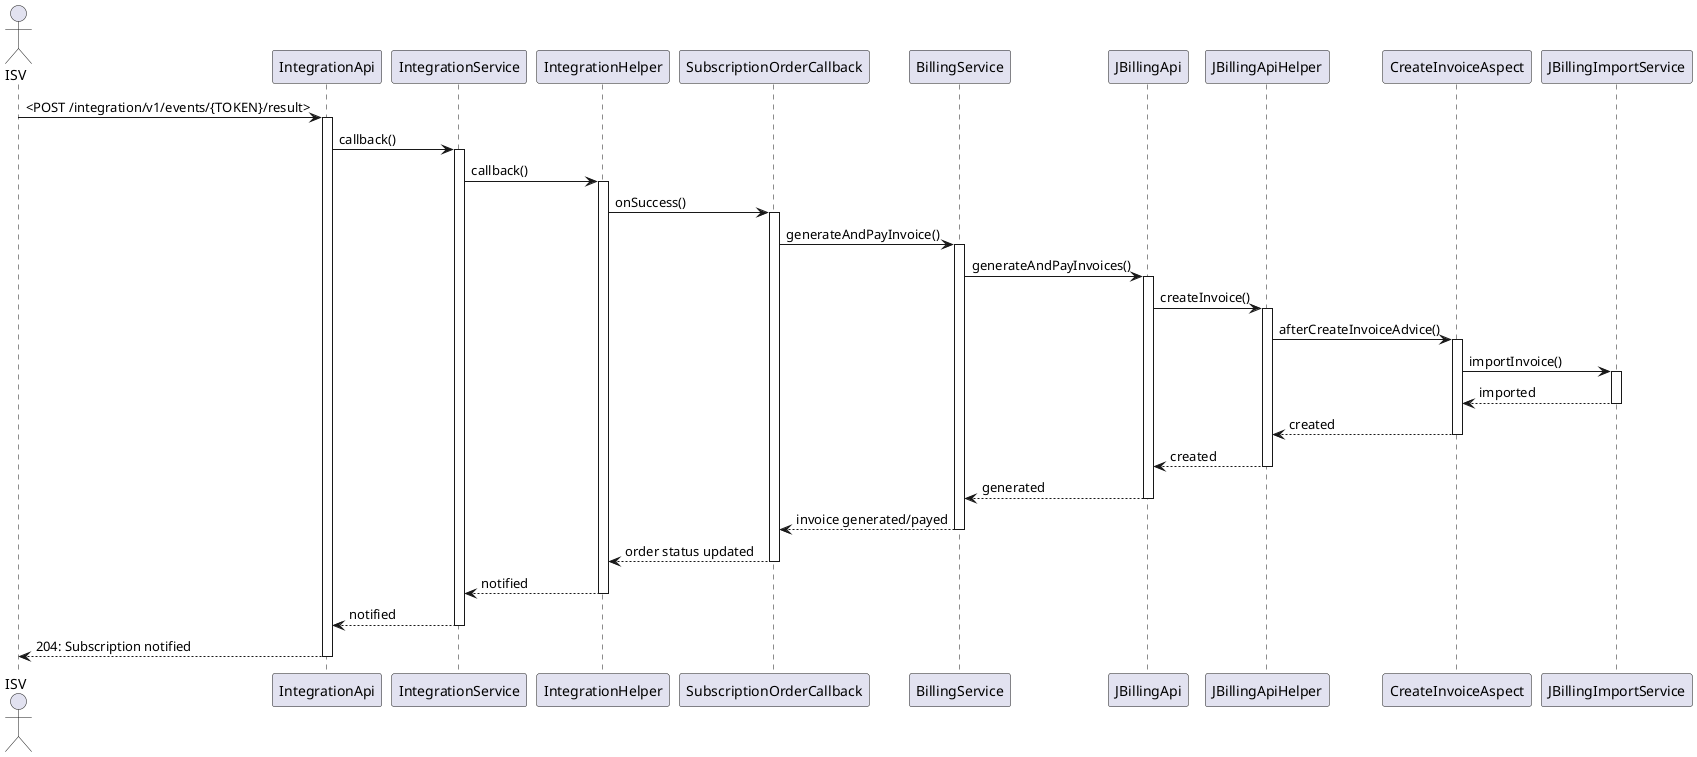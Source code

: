 @startuml
actor ISV
ISV -> IntegrationApi : <POST /integration/v1/events/{TOKEN}/result>
activate IntegrationApi
IntegrationApi -> IntegrationService : callback()
activate IntegrationService
IntegrationService -> IntegrationHelper : callback()
activate IntegrationHelper
IntegrationHelper -> SubscriptionOrderCallback : onSuccess()
activate SubscriptionOrderCallback
SubscriptionOrderCallback -> BillingService : generateAndPayInvoice()
activate BillingService
BillingService -> JBillingApi : generateAndPayInvoices()
activate JBillingApi
JBillingApi -> JBillingApiHelper : createInvoice()
activate JBillingApiHelper
JBillingApiHelper -> CreateInvoiceAspect : afterCreateInvoiceAdvice()
activate CreateInvoiceAspect
CreateInvoiceAspect -> JBillingImportService : importInvoice()
activate JBillingImportService
CreateInvoiceAspect <-- JBillingImportService : imported
deactivate JBillingImportService
JBillingApiHelper <-- CreateInvoiceAspect : created
deactivate CreateInvoiceAspect
JBillingApi <-- JBillingApiHelper : created
deactivate JBillingApiHelper
BillingService <-- JBillingApi : generated
deactivate JBillingApi
SubscriptionOrderCallback <-- BillingService : invoice generated/payed
deactivate BillingService
IntegrationHelper <-- SubscriptionOrderCallback : order status updated
deactivate SubscriptionOrderCallback
IntegrationService <-- IntegrationHelper : notified
deactivate IntegrationHelper
IntegrationApi <-- IntegrationService : notified
deactivate IntegrationService
ISV <-- IntegrationApi : 204: Subscription notified
deactivate IntegrationApi
@enduml
